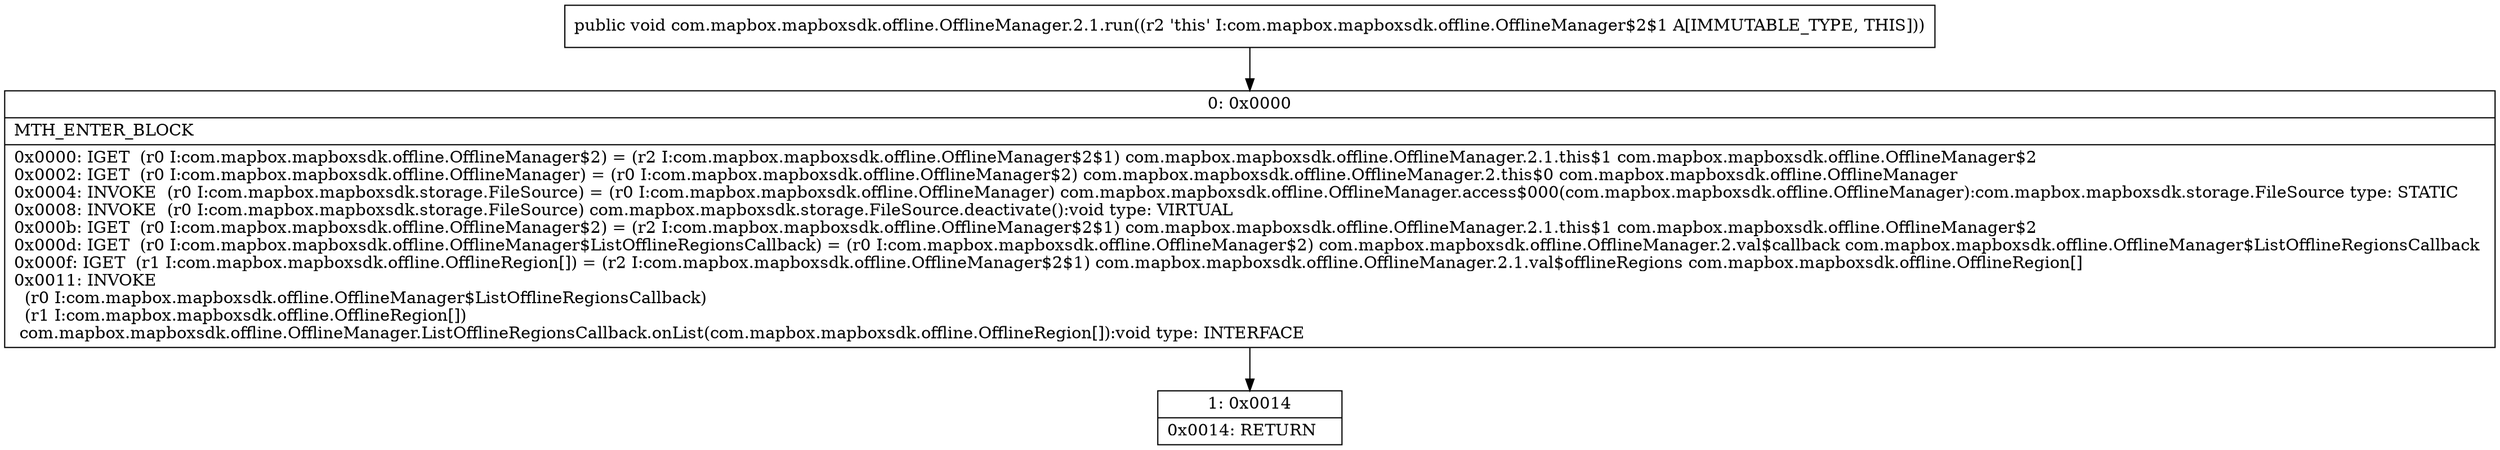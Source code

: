 digraph "CFG forcom.mapbox.mapboxsdk.offline.OfflineManager.2.1.run()V" {
Node_0 [shape=record,label="{0\:\ 0x0000|MTH_ENTER_BLOCK\l|0x0000: IGET  (r0 I:com.mapbox.mapboxsdk.offline.OfflineManager$2) = (r2 I:com.mapbox.mapboxsdk.offline.OfflineManager$2$1) com.mapbox.mapboxsdk.offline.OfflineManager.2.1.this$1 com.mapbox.mapboxsdk.offline.OfflineManager$2 \l0x0002: IGET  (r0 I:com.mapbox.mapboxsdk.offline.OfflineManager) = (r0 I:com.mapbox.mapboxsdk.offline.OfflineManager$2) com.mapbox.mapboxsdk.offline.OfflineManager.2.this$0 com.mapbox.mapboxsdk.offline.OfflineManager \l0x0004: INVOKE  (r0 I:com.mapbox.mapboxsdk.storage.FileSource) = (r0 I:com.mapbox.mapboxsdk.offline.OfflineManager) com.mapbox.mapboxsdk.offline.OfflineManager.access$000(com.mapbox.mapboxsdk.offline.OfflineManager):com.mapbox.mapboxsdk.storage.FileSource type: STATIC \l0x0008: INVOKE  (r0 I:com.mapbox.mapboxsdk.storage.FileSource) com.mapbox.mapboxsdk.storage.FileSource.deactivate():void type: VIRTUAL \l0x000b: IGET  (r0 I:com.mapbox.mapboxsdk.offline.OfflineManager$2) = (r2 I:com.mapbox.mapboxsdk.offline.OfflineManager$2$1) com.mapbox.mapboxsdk.offline.OfflineManager.2.1.this$1 com.mapbox.mapboxsdk.offline.OfflineManager$2 \l0x000d: IGET  (r0 I:com.mapbox.mapboxsdk.offline.OfflineManager$ListOfflineRegionsCallback) = (r0 I:com.mapbox.mapboxsdk.offline.OfflineManager$2) com.mapbox.mapboxsdk.offline.OfflineManager.2.val$callback com.mapbox.mapboxsdk.offline.OfflineManager$ListOfflineRegionsCallback \l0x000f: IGET  (r1 I:com.mapbox.mapboxsdk.offline.OfflineRegion[]) = (r2 I:com.mapbox.mapboxsdk.offline.OfflineManager$2$1) com.mapbox.mapboxsdk.offline.OfflineManager.2.1.val$offlineRegions com.mapbox.mapboxsdk.offline.OfflineRegion[] \l0x0011: INVOKE  \l  (r0 I:com.mapbox.mapboxsdk.offline.OfflineManager$ListOfflineRegionsCallback)\l  (r1 I:com.mapbox.mapboxsdk.offline.OfflineRegion[])\l com.mapbox.mapboxsdk.offline.OfflineManager.ListOfflineRegionsCallback.onList(com.mapbox.mapboxsdk.offline.OfflineRegion[]):void type: INTERFACE \l}"];
Node_1 [shape=record,label="{1\:\ 0x0014|0x0014: RETURN   \l}"];
MethodNode[shape=record,label="{public void com.mapbox.mapboxsdk.offline.OfflineManager.2.1.run((r2 'this' I:com.mapbox.mapboxsdk.offline.OfflineManager$2$1 A[IMMUTABLE_TYPE, THIS])) }"];
MethodNode -> Node_0;
Node_0 -> Node_1;
}

